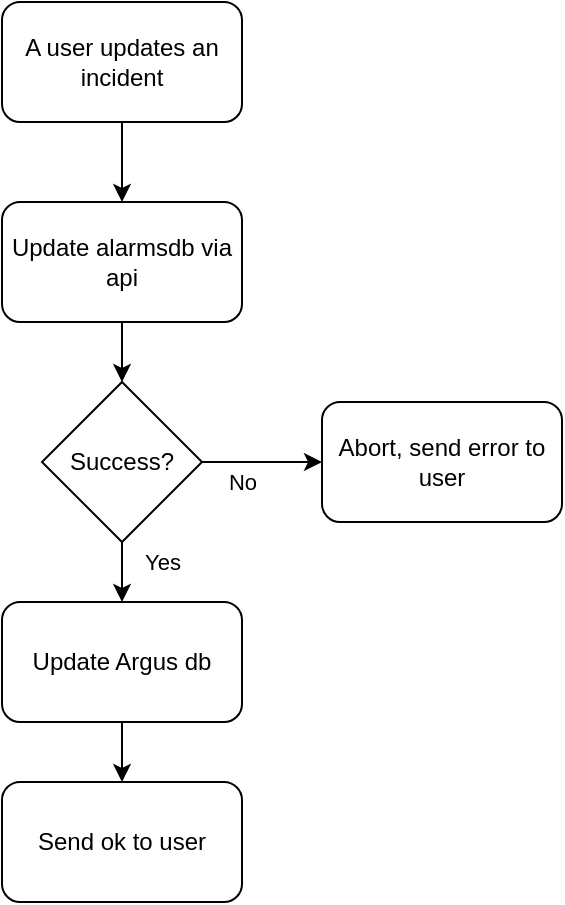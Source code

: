 <mxfile version="26.1.1">
  <diagram id="C5RBs43oDa-KdzZeNtuy" name="back-synchronization">
    <mxGraphModel dx="2490" dy="986" grid="1" gridSize="10" guides="1" tooltips="1" connect="1" arrows="1" fold="1" page="1" pageScale="1" pageWidth="827" pageHeight="1169" math="0" shadow="0">
      <root>
        <mxCell id="WIyWlLk6GJQsqaUBKTNV-0" />
        <mxCell id="WIyWlLk6GJQsqaUBKTNV-1" parent="WIyWlLk6GJQsqaUBKTNV-0" />
        <mxCell id="ZLNoTlKYlqc6iAuUh58v-76" value="" style="edgeStyle=orthogonalEdgeStyle;rounded=0;orthogonalLoop=1;jettySize=auto;html=1;" edge="1" parent="WIyWlLk6GJQsqaUBKTNV-1" source="ZLNoTlKYlqc6iAuUh58v-74" target="ZLNoTlKYlqc6iAuUh58v-75">
          <mxGeometry relative="1" as="geometry" />
        </mxCell>
        <mxCell id="ZLNoTlKYlqc6iAuUh58v-74" value="A user updates an incident" style="rounded=1;whiteSpace=wrap;html=1;" vertex="1" parent="WIyWlLk6GJQsqaUBKTNV-1">
          <mxGeometry x="40" y="80" width="120" height="60" as="geometry" />
        </mxCell>
        <mxCell id="ZLNoTlKYlqc6iAuUh58v-81" value="" style="edgeStyle=orthogonalEdgeStyle;rounded=0;orthogonalLoop=1;jettySize=auto;html=1;" edge="1" parent="WIyWlLk6GJQsqaUBKTNV-1" source="ZLNoTlKYlqc6iAuUh58v-75" target="ZLNoTlKYlqc6iAuUh58v-77">
          <mxGeometry relative="1" as="geometry" />
        </mxCell>
        <mxCell id="ZLNoTlKYlqc6iAuUh58v-75" value="Update alarmsdb via api" style="whiteSpace=wrap;html=1;rounded=1;" vertex="1" parent="WIyWlLk6GJQsqaUBKTNV-1">
          <mxGeometry x="40" y="180" width="120" height="60" as="geometry" />
        </mxCell>
        <mxCell id="ZLNoTlKYlqc6iAuUh58v-80" value="No" style="edgeStyle=orthogonalEdgeStyle;rounded=0;orthogonalLoop=1;jettySize=auto;html=1;" edge="1" parent="WIyWlLk6GJQsqaUBKTNV-1" source="ZLNoTlKYlqc6iAuUh58v-77" target="ZLNoTlKYlqc6iAuUh58v-79">
          <mxGeometry x="-0.333" y="-10" relative="1" as="geometry">
            <mxPoint as="offset" />
          </mxGeometry>
        </mxCell>
        <mxCell id="ZLNoTlKYlqc6iAuUh58v-82" value="Yes" style="edgeStyle=orthogonalEdgeStyle;rounded=0;orthogonalLoop=1;jettySize=auto;html=1;" edge="1" parent="WIyWlLk6GJQsqaUBKTNV-1" source="ZLNoTlKYlqc6iAuUh58v-77" target="ZLNoTlKYlqc6iAuUh58v-78">
          <mxGeometry x="0.2" y="20" relative="1" as="geometry">
            <mxPoint as="offset" />
          </mxGeometry>
        </mxCell>
        <mxCell id="ZLNoTlKYlqc6iAuUh58v-77" value="Success?" style="rhombus;whiteSpace=wrap;html=1;" vertex="1" parent="WIyWlLk6GJQsqaUBKTNV-1">
          <mxGeometry x="60" y="270" width="80" height="80" as="geometry" />
        </mxCell>
        <mxCell id="ZLNoTlKYlqc6iAuUh58v-84" value="" style="edgeStyle=orthogonalEdgeStyle;rounded=0;orthogonalLoop=1;jettySize=auto;html=1;" edge="1" parent="WIyWlLk6GJQsqaUBKTNV-1" source="ZLNoTlKYlqc6iAuUh58v-78" target="ZLNoTlKYlqc6iAuUh58v-83">
          <mxGeometry relative="1" as="geometry" />
        </mxCell>
        <mxCell id="ZLNoTlKYlqc6iAuUh58v-78" value="Update Argus db" style="rounded=1;whiteSpace=wrap;html=1;" vertex="1" parent="WIyWlLk6GJQsqaUBKTNV-1">
          <mxGeometry x="40" y="380" width="120" height="60" as="geometry" />
        </mxCell>
        <mxCell id="ZLNoTlKYlqc6iAuUh58v-79" value="Abort, send error to user" style="rounded=1;whiteSpace=wrap;html=1;" vertex="1" parent="WIyWlLk6GJQsqaUBKTNV-1">
          <mxGeometry x="200" y="280" width="120" height="60" as="geometry" />
        </mxCell>
        <mxCell id="ZLNoTlKYlqc6iAuUh58v-83" value="Send ok to user" style="rounded=1;whiteSpace=wrap;html=1;" vertex="1" parent="WIyWlLk6GJQsqaUBKTNV-1">
          <mxGeometry x="40" y="470" width="120" height="60" as="geometry" />
        </mxCell>
      </root>
    </mxGraphModel>
  </diagram>
</mxfile>
